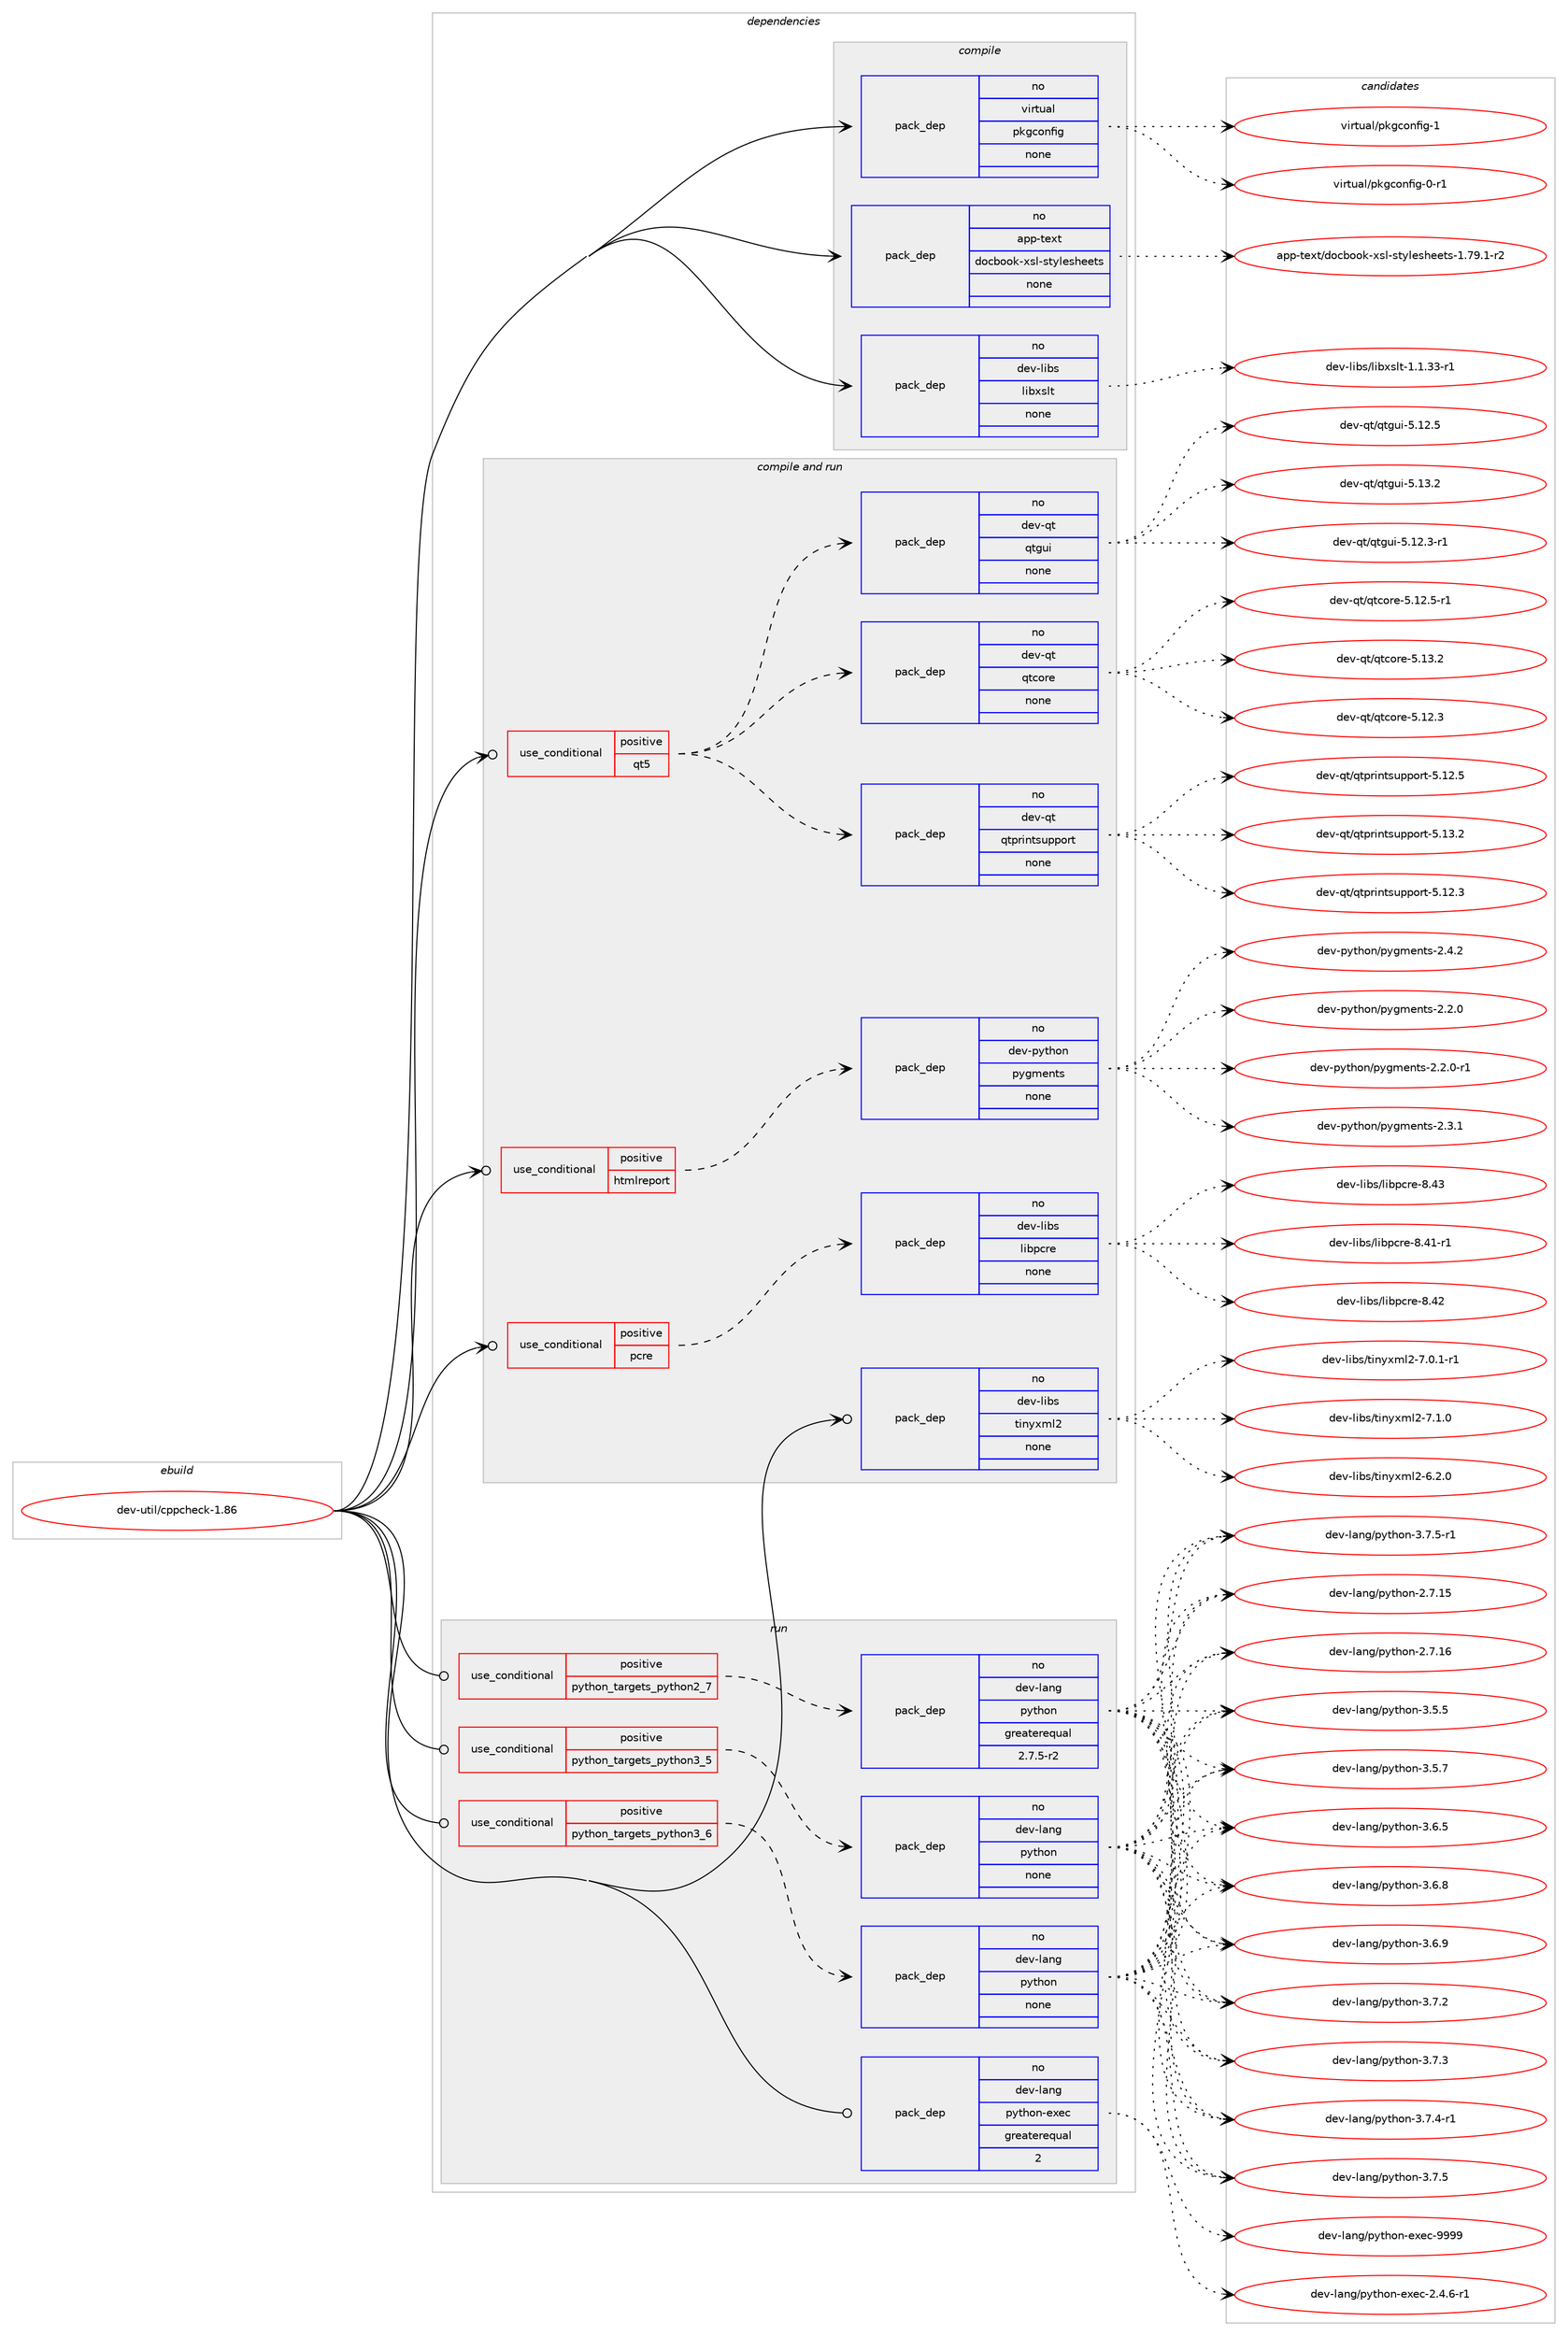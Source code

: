 digraph prolog {

# *************
# Graph options
# *************

newrank=true;
concentrate=true;
compound=true;
graph [rankdir=LR,fontname=Helvetica,fontsize=10,ranksep=1.5];#, ranksep=2.5, nodesep=0.2];
edge  [arrowhead=vee];
node  [fontname=Helvetica,fontsize=10];

# **********
# The ebuild
# **********

subgraph cluster_leftcol {
color=gray;
rank=same;
label=<<i>ebuild</i>>;
id [label="dev-util/cppcheck-1.86", color=red, width=4, href="../dev-util/cppcheck-1.86.svg"];
}

# ****************
# The dependencies
# ****************

subgraph cluster_midcol {
color=gray;
label=<<i>dependencies</i>>;
subgraph cluster_compile {
fillcolor="#eeeeee";
style=filled;
label=<<i>compile</i>>;
subgraph pack532972 {
dependency727247 [label=<<TABLE BORDER="0" CELLBORDER="1" CELLSPACING="0" CELLPADDING="4" WIDTH="220"><TR><TD ROWSPAN="6" CELLPADDING="30">pack_dep</TD></TR><TR><TD WIDTH="110">no</TD></TR><TR><TD>app-text</TD></TR><TR><TD>docbook-xsl-stylesheets</TD></TR><TR><TD>none</TD></TR><TR><TD></TD></TR></TABLE>>, shape=none, color=blue];
}
id:e -> dependency727247:w [weight=20,style="solid",arrowhead="vee"];
subgraph pack532973 {
dependency727248 [label=<<TABLE BORDER="0" CELLBORDER="1" CELLSPACING="0" CELLPADDING="4" WIDTH="220"><TR><TD ROWSPAN="6" CELLPADDING="30">pack_dep</TD></TR><TR><TD WIDTH="110">no</TD></TR><TR><TD>dev-libs</TD></TR><TR><TD>libxslt</TD></TR><TR><TD>none</TD></TR><TR><TD></TD></TR></TABLE>>, shape=none, color=blue];
}
id:e -> dependency727248:w [weight=20,style="solid",arrowhead="vee"];
subgraph pack532974 {
dependency727249 [label=<<TABLE BORDER="0" CELLBORDER="1" CELLSPACING="0" CELLPADDING="4" WIDTH="220"><TR><TD ROWSPAN="6" CELLPADDING="30">pack_dep</TD></TR><TR><TD WIDTH="110">no</TD></TR><TR><TD>virtual</TD></TR><TR><TD>pkgconfig</TD></TR><TR><TD>none</TD></TR><TR><TD></TD></TR></TABLE>>, shape=none, color=blue];
}
id:e -> dependency727249:w [weight=20,style="solid",arrowhead="vee"];
}
subgraph cluster_compileandrun {
fillcolor="#eeeeee";
style=filled;
label=<<i>compile and run</i>>;
subgraph cond182153 {
dependency727250 [label=<<TABLE BORDER="0" CELLBORDER="1" CELLSPACING="0" CELLPADDING="4"><TR><TD ROWSPAN="3" CELLPADDING="10">use_conditional</TD></TR><TR><TD>positive</TD></TR><TR><TD>htmlreport</TD></TR></TABLE>>, shape=none, color=red];
subgraph pack532975 {
dependency727251 [label=<<TABLE BORDER="0" CELLBORDER="1" CELLSPACING="0" CELLPADDING="4" WIDTH="220"><TR><TD ROWSPAN="6" CELLPADDING="30">pack_dep</TD></TR><TR><TD WIDTH="110">no</TD></TR><TR><TD>dev-python</TD></TR><TR><TD>pygments</TD></TR><TR><TD>none</TD></TR><TR><TD></TD></TR></TABLE>>, shape=none, color=blue];
}
dependency727250:e -> dependency727251:w [weight=20,style="dashed",arrowhead="vee"];
}
id:e -> dependency727250:w [weight=20,style="solid",arrowhead="odotvee"];
subgraph cond182154 {
dependency727252 [label=<<TABLE BORDER="0" CELLBORDER="1" CELLSPACING="0" CELLPADDING="4"><TR><TD ROWSPAN="3" CELLPADDING="10">use_conditional</TD></TR><TR><TD>positive</TD></TR><TR><TD>pcre</TD></TR></TABLE>>, shape=none, color=red];
subgraph pack532976 {
dependency727253 [label=<<TABLE BORDER="0" CELLBORDER="1" CELLSPACING="0" CELLPADDING="4" WIDTH="220"><TR><TD ROWSPAN="6" CELLPADDING="30">pack_dep</TD></TR><TR><TD WIDTH="110">no</TD></TR><TR><TD>dev-libs</TD></TR><TR><TD>libpcre</TD></TR><TR><TD>none</TD></TR><TR><TD></TD></TR></TABLE>>, shape=none, color=blue];
}
dependency727252:e -> dependency727253:w [weight=20,style="dashed",arrowhead="vee"];
}
id:e -> dependency727252:w [weight=20,style="solid",arrowhead="odotvee"];
subgraph cond182155 {
dependency727254 [label=<<TABLE BORDER="0" CELLBORDER="1" CELLSPACING="0" CELLPADDING="4"><TR><TD ROWSPAN="3" CELLPADDING="10">use_conditional</TD></TR><TR><TD>positive</TD></TR><TR><TD>qt5</TD></TR></TABLE>>, shape=none, color=red];
subgraph pack532977 {
dependency727255 [label=<<TABLE BORDER="0" CELLBORDER="1" CELLSPACING="0" CELLPADDING="4" WIDTH="220"><TR><TD ROWSPAN="6" CELLPADDING="30">pack_dep</TD></TR><TR><TD WIDTH="110">no</TD></TR><TR><TD>dev-qt</TD></TR><TR><TD>qtcore</TD></TR><TR><TD>none</TD></TR><TR><TD></TD></TR></TABLE>>, shape=none, color=blue];
}
dependency727254:e -> dependency727255:w [weight=20,style="dashed",arrowhead="vee"];
subgraph pack532978 {
dependency727256 [label=<<TABLE BORDER="0" CELLBORDER="1" CELLSPACING="0" CELLPADDING="4" WIDTH="220"><TR><TD ROWSPAN="6" CELLPADDING="30">pack_dep</TD></TR><TR><TD WIDTH="110">no</TD></TR><TR><TD>dev-qt</TD></TR><TR><TD>qtgui</TD></TR><TR><TD>none</TD></TR><TR><TD></TD></TR></TABLE>>, shape=none, color=blue];
}
dependency727254:e -> dependency727256:w [weight=20,style="dashed",arrowhead="vee"];
subgraph pack532979 {
dependency727257 [label=<<TABLE BORDER="0" CELLBORDER="1" CELLSPACING="0" CELLPADDING="4" WIDTH="220"><TR><TD ROWSPAN="6" CELLPADDING="30">pack_dep</TD></TR><TR><TD WIDTH="110">no</TD></TR><TR><TD>dev-qt</TD></TR><TR><TD>qtprintsupport</TD></TR><TR><TD>none</TD></TR><TR><TD></TD></TR></TABLE>>, shape=none, color=blue];
}
dependency727254:e -> dependency727257:w [weight=20,style="dashed",arrowhead="vee"];
}
id:e -> dependency727254:w [weight=20,style="solid",arrowhead="odotvee"];
subgraph pack532980 {
dependency727258 [label=<<TABLE BORDER="0" CELLBORDER="1" CELLSPACING="0" CELLPADDING="4" WIDTH="220"><TR><TD ROWSPAN="6" CELLPADDING="30">pack_dep</TD></TR><TR><TD WIDTH="110">no</TD></TR><TR><TD>dev-libs</TD></TR><TR><TD>tinyxml2</TD></TR><TR><TD>none</TD></TR><TR><TD></TD></TR></TABLE>>, shape=none, color=blue];
}
id:e -> dependency727258:w [weight=20,style="solid",arrowhead="odotvee"];
}
subgraph cluster_run {
fillcolor="#eeeeee";
style=filled;
label=<<i>run</i>>;
subgraph cond182156 {
dependency727259 [label=<<TABLE BORDER="0" CELLBORDER="1" CELLSPACING="0" CELLPADDING="4"><TR><TD ROWSPAN="3" CELLPADDING="10">use_conditional</TD></TR><TR><TD>positive</TD></TR><TR><TD>python_targets_python2_7</TD></TR></TABLE>>, shape=none, color=red];
subgraph pack532981 {
dependency727260 [label=<<TABLE BORDER="0" CELLBORDER="1" CELLSPACING="0" CELLPADDING="4" WIDTH="220"><TR><TD ROWSPAN="6" CELLPADDING="30">pack_dep</TD></TR><TR><TD WIDTH="110">no</TD></TR><TR><TD>dev-lang</TD></TR><TR><TD>python</TD></TR><TR><TD>greaterequal</TD></TR><TR><TD>2.7.5-r2</TD></TR></TABLE>>, shape=none, color=blue];
}
dependency727259:e -> dependency727260:w [weight=20,style="dashed",arrowhead="vee"];
}
id:e -> dependency727259:w [weight=20,style="solid",arrowhead="odot"];
subgraph cond182157 {
dependency727261 [label=<<TABLE BORDER="0" CELLBORDER="1" CELLSPACING="0" CELLPADDING="4"><TR><TD ROWSPAN="3" CELLPADDING="10">use_conditional</TD></TR><TR><TD>positive</TD></TR><TR><TD>python_targets_python3_5</TD></TR></TABLE>>, shape=none, color=red];
subgraph pack532982 {
dependency727262 [label=<<TABLE BORDER="0" CELLBORDER="1" CELLSPACING="0" CELLPADDING="4" WIDTH="220"><TR><TD ROWSPAN="6" CELLPADDING="30">pack_dep</TD></TR><TR><TD WIDTH="110">no</TD></TR><TR><TD>dev-lang</TD></TR><TR><TD>python</TD></TR><TR><TD>none</TD></TR><TR><TD></TD></TR></TABLE>>, shape=none, color=blue];
}
dependency727261:e -> dependency727262:w [weight=20,style="dashed",arrowhead="vee"];
}
id:e -> dependency727261:w [weight=20,style="solid",arrowhead="odot"];
subgraph cond182158 {
dependency727263 [label=<<TABLE BORDER="0" CELLBORDER="1" CELLSPACING="0" CELLPADDING="4"><TR><TD ROWSPAN="3" CELLPADDING="10">use_conditional</TD></TR><TR><TD>positive</TD></TR><TR><TD>python_targets_python3_6</TD></TR></TABLE>>, shape=none, color=red];
subgraph pack532983 {
dependency727264 [label=<<TABLE BORDER="0" CELLBORDER="1" CELLSPACING="0" CELLPADDING="4" WIDTH="220"><TR><TD ROWSPAN="6" CELLPADDING="30">pack_dep</TD></TR><TR><TD WIDTH="110">no</TD></TR><TR><TD>dev-lang</TD></TR><TR><TD>python</TD></TR><TR><TD>none</TD></TR><TR><TD></TD></TR></TABLE>>, shape=none, color=blue];
}
dependency727263:e -> dependency727264:w [weight=20,style="dashed",arrowhead="vee"];
}
id:e -> dependency727263:w [weight=20,style="solid",arrowhead="odot"];
subgraph pack532984 {
dependency727265 [label=<<TABLE BORDER="0" CELLBORDER="1" CELLSPACING="0" CELLPADDING="4" WIDTH="220"><TR><TD ROWSPAN="6" CELLPADDING="30">pack_dep</TD></TR><TR><TD WIDTH="110">no</TD></TR><TR><TD>dev-lang</TD></TR><TR><TD>python-exec</TD></TR><TR><TD>greaterequal</TD></TR><TR><TD>2</TD></TR></TABLE>>, shape=none, color=blue];
}
id:e -> dependency727265:w [weight=20,style="solid",arrowhead="odot"];
}
}

# **************
# The candidates
# **************

subgraph cluster_choices {
rank=same;
color=gray;
label=<<i>candidates</i>>;

subgraph choice532972 {
color=black;
nodesep=1;
choice97112112451161011201164710011199981111111074512011510845115116121108101115104101101116115454946555746494511450 [label="app-text/docbook-xsl-stylesheets-1.79.1-r2", color=red, width=4,href="../app-text/docbook-xsl-stylesheets-1.79.1-r2.svg"];
dependency727247:e -> choice97112112451161011201164710011199981111111074512011510845115116121108101115104101101116115454946555746494511450:w [style=dotted,weight="100"];
}
subgraph choice532973 {
color=black;
nodesep=1;
choice10010111845108105981154710810598120115108116454946494651514511449 [label="dev-libs/libxslt-1.1.33-r1", color=red, width=4,href="../dev-libs/libxslt-1.1.33-r1.svg"];
dependency727248:e -> choice10010111845108105981154710810598120115108116454946494651514511449:w [style=dotted,weight="100"];
}
subgraph choice532974 {
color=black;
nodesep=1;
choice11810511411611797108471121071039911111010210510345484511449 [label="virtual/pkgconfig-0-r1", color=red, width=4,href="../virtual/pkgconfig-0-r1.svg"];
choice1181051141161179710847112107103991111101021051034549 [label="virtual/pkgconfig-1", color=red, width=4,href="../virtual/pkgconfig-1.svg"];
dependency727249:e -> choice11810511411611797108471121071039911111010210510345484511449:w [style=dotted,weight="100"];
dependency727249:e -> choice1181051141161179710847112107103991111101021051034549:w [style=dotted,weight="100"];
}
subgraph choice532975 {
color=black;
nodesep=1;
choice1001011184511212111610411111047112121103109101110116115455046504648 [label="dev-python/pygments-2.2.0", color=red, width=4,href="../dev-python/pygments-2.2.0.svg"];
choice10010111845112121116104111110471121211031091011101161154550465046484511449 [label="dev-python/pygments-2.2.0-r1", color=red, width=4,href="../dev-python/pygments-2.2.0-r1.svg"];
choice1001011184511212111610411111047112121103109101110116115455046514649 [label="dev-python/pygments-2.3.1", color=red, width=4,href="../dev-python/pygments-2.3.1.svg"];
choice1001011184511212111610411111047112121103109101110116115455046524650 [label="dev-python/pygments-2.4.2", color=red, width=4,href="../dev-python/pygments-2.4.2.svg"];
dependency727251:e -> choice1001011184511212111610411111047112121103109101110116115455046504648:w [style=dotted,weight="100"];
dependency727251:e -> choice10010111845112121116104111110471121211031091011101161154550465046484511449:w [style=dotted,weight="100"];
dependency727251:e -> choice1001011184511212111610411111047112121103109101110116115455046514649:w [style=dotted,weight="100"];
dependency727251:e -> choice1001011184511212111610411111047112121103109101110116115455046524650:w [style=dotted,weight="100"];
}
subgraph choice532976 {
color=black;
nodesep=1;
choice100101118451081059811547108105981129911410145564652494511449 [label="dev-libs/libpcre-8.41-r1", color=red, width=4,href="../dev-libs/libpcre-8.41-r1.svg"];
choice10010111845108105981154710810598112991141014556465250 [label="dev-libs/libpcre-8.42", color=red, width=4,href="../dev-libs/libpcre-8.42.svg"];
choice10010111845108105981154710810598112991141014556465251 [label="dev-libs/libpcre-8.43", color=red, width=4,href="../dev-libs/libpcre-8.43.svg"];
dependency727253:e -> choice100101118451081059811547108105981129911410145564652494511449:w [style=dotted,weight="100"];
dependency727253:e -> choice10010111845108105981154710810598112991141014556465250:w [style=dotted,weight="100"];
dependency727253:e -> choice10010111845108105981154710810598112991141014556465251:w [style=dotted,weight="100"];
}
subgraph choice532977 {
color=black;
nodesep=1;
choice10010111845113116471131169911111410145534649504651 [label="dev-qt/qtcore-5.12.3", color=red, width=4,href="../dev-qt/qtcore-5.12.3.svg"];
choice100101118451131164711311699111114101455346495046534511449 [label="dev-qt/qtcore-5.12.5-r1", color=red, width=4,href="../dev-qt/qtcore-5.12.5-r1.svg"];
choice10010111845113116471131169911111410145534649514650 [label="dev-qt/qtcore-5.13.2", color=red, width=4,href="../dev-qt/qtcore-5.13.2.svg"];
dependency727255:e -> choice10010111845113116471131169911111410145534649504651:w [style=dotted,weight="100"];
dependency727255:e -> choice100101118451131164711311699111114101455346495046534511449:w [style=dotted,weight="100"];
dependency727255:e -> choice10010111845113116471131169911111410145534649514650:w [style=dotted,weight="100"];
}
subgraph choice532978 {
color=black;
nodesep=1;
choice1001011184511311647113116103117105455346495046514511449 [label="dev-qt/qtgui-5.12.3-r1", color=red, width=4,href="../dev-qt/qtgui-5.12.3-r1.svg"];
choice100101118451131164711311610311710545534649504653 [label="dev-qt/qtgui-5.12.5", color=red, width=4,href="../dev-qt/qtgui-5.12.5.svg"];
choice100101118451131164711311610311710545534649514650 [label="dev-qt/qtgui-5.13.2", color=red, width=4,href="../dev-qt/qtgui-5.13.2.svg"];
dependency727256:e -> choice1001011184511311647113116103117105455346495046514511449:w [style=dotted,weight="100"];
dependency727256:e -> choice100101118451131164711311610311710545534649504653:w [style=dotted,weight="100"];
dependency727256:e -> choice100101118451131164711311610311710545534649514650:w [style=dotted,weight="100"];
}
subgraph choice532979 {
color=black;
nodesep=1;
choice100101118451131164711311611211410511011611511711211211111411645534649504651 [label="dev-qt/qtprintsupport-5.12.3", color=red, width=4,href="../dev-qt/qtprintsupport-5.12.3.svg"];
choice100101118451131164711311611211410511011611511711211211111411645534649504653 [label="dev-qt/qtprintsupport-5.12.5", color=red, width=4,href="../dev-qt/qtprintsupport-5.12.5.svg"];
choice100101118451131164711311611211410511011611511711211211111411645534649514650 [label="dev-qt/qtprintsupport-5.13.2", color=red, width=4,href="../dev-qt/qtprintsupport-5.13.2.svg"];
dependency727257:e -> choice100101118451131164711311611211410511011611511711211211111411645534649504651:w [style=dotted,weight="100"];
dependency727257:e -> choice100101118451131164711311611211410511011611511711211211111411645534649504653:w [style=dotted,weight="100"];
dependency727257:e -> choice100101118451131164711311611211410511011611511711211211111411645534649514650:w [style=dotted,weight="100"];
}
subgraph choice532980 {
color=black;
nodesep=1;
choice10010111845108105981154711610511012112010910850455446504648 [label="dev-libs/tinyxml2-6.2.0", color=red, width=4,href="../dev-libs/tinyxml2-6.2.0.svg"];
choice100101118451081059811547116105110121120109108504555464846494511449 [label="dev-libs/tinyxml2-7.0.1-r1", color=red, width=4,href="../dev-libs/tinyxml2-7.0.1-r1.svg"];
choice10010111845108105981154711610511012112010910850455546494648 [label="dev-libs/tinyxml2-7.1.0", color=red, width=4,href="../dev-libs/tinyxml2-7.1.0.svg"];
dependency727258:e -> choice10010111845108105981154711610511012112010910850455446504648:w [style=dotted,weight="100"];
dependency727258:e -> choice100101118451081059811547116105110121120109108504555464846494511449:w [style=dotted,weight="100"];
dependency727258:e -> choice10010111845108105981154711610511012112010910850455546494648:w [style=dotted,weight="100"];
}
subgraph choice532981 {
color=black;
nodesep=1;
choice10010111845108971101034711212111610411111045504655464953 [label="dev-lang/python-2.7.15", color=red, width=4,href="../dev-lang/python-2.7.15.svg"];
choice10010111845108971101034711212111610411111045504655464954 [label="dev-lang/python-2.7.16", color=red, width=4,href="../dev-lang/python-2.7.16.svg"];
choice100101118451089711010347112121116104111110455146534653 [label="dev-lang/python-3.5.5", color=red, width=4,href="../dev-lang/python-3.5.5.svg"];
choice100101118451089711010347112121116104111110455146534655 [label="dev-lang/python-3.5.7", color=red, width=4,href="../dev-lang/python-3.5.7.svg"];
choice100101118451089711010347112121116104111110455146544653 [label="dev-lang/python-3.6.5", color=red, width=4,href="../dev-lang/python-3.6.5.svg"];
choice100101118451089711010347112121116104111110455146544656 [label="dev-lang/python-3.6.8", color=red, width=4,href="../dev-lang/python-3.6.8.svg"];
choice100101118451089711010347112121116104111110455146544657 [label="dev-lang/python-3.6.9", color=red, width=4,href="../dev-lang/python-3.6.9.svg"];
choice100101118451089711010347112121116104111110455146554650 [label="dev-lang/python-3.7.2", color=red, width=4,href="../dev-lang/python-3.7.2.svg"];
choice100101118451089711010347112121116104111110455146554651 [label="dev-lang/python-3.7.3", color=red, width=4,href="../dev-lang/python-3.7.3.svg"];
choice1001011184510897110103471121211161041111104551465546524511449 [label="dev-lang/python-3.7.4-r1", color=red, width=4,href="../dev-lang/python-3.7.4-r1.svg"];
choice100101118451089711010347112121116104111110455146554653 [label="dev-lang/python-3.7.5", color=red, width=4,href="../dev-lang/python-3.7.5.svg"];
choice1001011184510897110103471121211161041111104551465546534511449 [label="dev-lang/python-3.7.5-r1", color=red, width=4,href="../dev-lang/python-3.7.5-r1.svg"];
dependency727260:e -> choice10010111845108971101034711212111610411111045504655464953:w [style=dotted,weight="100"];
dependency727260:e -> choice10010111845108971101034711212111610411111045504655464954:w [style=dotted,weight="100"];
dependency727260:e -> choice100101118451089711010347112121116104111110455146534653:w [style=dotted,weight="100"];
dependency727260:e -> choice100101118451089711010347112121116104111110455146534655:w [style=dotted,weight="100"];
dependency727260:e -> choice100101118451089711010347112121116104111110455146544653:w [style=dotted,weight="100"];
dependency727260:e -> choice100101118451089711010347112121116104111110455146544656:w [style=dotted,weight="100"];
dependency727260:e -> choice100101118451089711010347112121116104111110455146544657:w [style=dotted,weight="100"];
dependency727260:e -> choice100101118451089711010347112121116104111110455146554650:w [style=dotted,weight="100"];
dependency727260:e -> choice100101118451089711010347112121116104111110455146554651:w [style=dotted,weight="100"];
dependency727260:e -> choice1001011184510897110103471121211161041111104551465546524511449:w [style=dotted,weight="100"];
dependency727260:e -> choice100101118451089711010347112121116104111110455146554653:w [style=dotted,weight="100"];
dependency727260:e -> choice1001011184510897110103471121211161041111104551465546534511449:w [style=dotted,weight="100"];
}
subgraph choice532982 {
color=black;
nodesep=1;
choice10010111845108971101034711212111610411111045504655464953 [label="dev-lang/python-2.7.15", color=red, width=4,href="../dev-lang/python-2.7.15.svg"];
choice10010111845108971101034711212111610411111045504655464954 [label="dev-lang/python-2.7.16", color=red, width=4,href="../dev-lang/python-2.7.16.svg"];
choice100101118451089711010347112121116104111110455146534653 [label="dev-lang/python-3.5.5", color=red, width=4,href="../dev-lang/python-3.5.5.svg"];
choice100101118451089711010347112121116104111110455146534655 [label="dev-lang/python-3.5.7", color=red, width=4,href="../dev-lang/python-3.5.7.svg"];
choice100101118451089711010347112121116104111110455146544653 [label="dev-lang/python-3.6.5", color=red, width=4,href="../dev-lang/python-3.6.5.svg"];
choice100101118451089711010347112121116104111110455146544656 [label="dev-lang/python-3.6.8", color=red, width=4,href="../dev-lang/python-3.6.8.svg"];
choice100101118451089711010347112121116104111110455146544657 [label="dev-lang/python-3.6.9", color=red, width=4,href="../dev-lang/python-3.6.9.svg"];
choice100101118451089711010347112121116104111110455146554650 [label="dev-lang/python-3.7.2", color=red, width=4,href="../dev-lang/python-3.7.2.svg"];
choice100101118451089711010347112121116104111110455146554651 [label="dev-lang/python-3.7.3", color=red, width=4,href="../dev-lang/python-3.7.3.svg"];
choice1001011184510897110103471121211161041111104551465546524511449 [label="dev-lang/python-3.7.4-r1", color=red, width=4,href="../dev-lang/python-3.7.4-r1.svg"];
choice100101118451089711010347112121116104111110455146554653 [label="dev-lang/python-3.7.5", color=red, width=4,href="../dev-lang/python-3.7.5.svg"];
choice1001011184510897110103471121211161041111104551465546534511449 [label="dev-lang/python-3.7.5-r1", color=red, width=4,href="../dev-lang/python-3.7.5-r1.svg"];
dependency727262:e -> choice10010111845108971101034711212111610411111045504655464953:w [style=dotted,weight="100"];
dependency727262:e -> choice10010111845108971101034711212111610411111045504655464954:w [style=dotted,weight="100"];
dependency727262:e -> choice100101118451089711010347112121116104111110455146534653:w [style=dotted,weight="100"];
dependency727262:e -> choice100101118451089711010347112121116104111110455146534655:w [style=dotted,weight="100"];
dependency727262:e -> choice100101118451089711010347112121116104111110455146544653:w [style=dotted,weight="100"];
dependency727262:e -> choice100101118451089711010347112121116104111110455146544656:w [style=dotted,weight="100"];
dependency727262:e -> choice100101118451089711010347112121116104111110455146544657:w [style=dotted,weight="100"];
dependency727262:e -> choice100101118451089711010347112121116104111110455146554650:w [style=dotted,weight="100"];
dependency727262:e -> choice100101118451089711010347112121116104111110455146554651:w [style=dotted,weight="100"];
dependency727262:e -> choice1001011184510897110103471121211161041111104551465546524511449:w [style=dotted,weight="100"];
dependency727262:e -> choice100101118451089711010347112121116104111110455146554653:w [style=dotted,weight="100"];
dependency727262:e -> choice1001011184510897110103471121211161041111104551465546534511449:w [style=dotted,weight="100"];
}
subgraph choice532983 {
color=black;
nodesep=1;
choice10010111845108971101034711212111610411111045504655464953 [label="dev-lang/python-2.7.15", color=red, width=4,href="../dev-lang/python-2.7.15.svg"];
choice10010111845108971101034711212111610411111045504655464954 [label="dev-lang/python-2.7.16", color=red, width=4,href="../dev-lang/python-2.7.16.svg"];
choice100101118451089711010347112121116104111110455146534653 [label="dev-lang/python-3.5.5", color=red, width=4,href="../dev-lang/python-3.5.5.svg"];
choice100101118451089711010347112121116104111110455146534655 [label="dev-lang/python-3.5.7", color=red, width=4,href="../dev-lang/python-3.5.7.svg"];
choice100101118451089711010347112121116104111110455146544653 [label="dev-lang/python-3.6.5", color=red, width=4,href="../dev-lang/python-3.6.5.svg"];
choice100101118451089711010347112121116104111110455146544656 [label="dev-lang/python-3.6.8", color=red, width=4,href="../dev-lang/python-3.6.8.svg"];
choice100101118451089711010347112121116104111110455146544657 [label="dev-lang/python-3.6.9", color=red, width=4,href="../dev-lang/python-3.6.9.svg"];
choice100101118451089711010347112121116104111110455146554650 [label="dev-lang/python-3.7.2", color=red, width=4,href="../dev-lang/python-3.7.2.svg"];
choice100101118451089711010347112121116104111110455146554651 [label="dev-lang/python-3.7.3", color=red, width=4,href="../dev-lang/python-3.7.3.svg"];
choice1001011184510897110103471121211161041111104551465546524511449 [label="dev-lang/python-3.7.4-r1", color=red, width=4,href="../dev-lang/python-3.7.4-r1.svg"];
choice100101118451089711010347112121116104111110455146554653 [label="dev-lang/python-3.7.5", color=red, width=4,href="../dev-lang/python-3.7.5.svg"];
choice1001011184510897110103471121211161041111104551465546534511449 [label="dev-lang/python-3.7.5-r1", color=red, width=4,href="../dev-lang/python-3.7.5-r1.svg"];
dependency727264:e -> choice10010111845108971101034711212111610411111045504655464953:w [style=dotted,weight="100"];
dependency727264:e -> choice10010111845108971101034711212111610411111045504655464954:w [style=dotted,weight="100"];
dependency727264:e -> choice100101118451089711010347112121116104111110455146534653:w [style=dotted,weight="100"];
dependency727264:e -> choice100101118451089711010347112121116104111110455146534655:w [style=dotted,weight="100"];
dependency727264:e -> choice100101118451089711010347112121116104111110455146544653:w [style=dotted,weight="100"];
dependency727264:e -> choice100101118451089711010347112121116104111110455146544656:w [style=dotted,weight="100"];
dependency727264:e -> choice100101118451089711010347112121116104111110455146544657:w [style=dotted,weight="100"];
dependency727264:e -> choice100101118451089711010347112121116104111110455146554650:w [style=dotted,weight="100"];
dependency727264:e -> choice100101118451089711010347112121116104111110455146554651:w [style=dotted,weight="100"];
dependency727264:e -> choice1001011184510897110103471121211161041111104551465546524511449:w [style=dotted,weight="100"];
dependency727264:e -> choice100101118451089711010347112121116104111110455146554653:w [style=dotted,weight="100"];
dependency727264:e -> choice1001011184510897110103471121211161041111104551465546534511449:w [style=dotted,weight="100"];
}
subgraph choice532984 {
color=black;
nodesep=1;
choice10010111845108971101034711212111610411111045101120101994550465246544511449 [label="dev-lang/python-exec-2.4.6-r1", color=red, width=4,href="../dev-lang/python-exec-2.4.6-r1.svg"];
choice10010111845108971101034711212111610411111045101120101994557575757 [label="dev-lang/python-exec-9999", color=red, width=4,href="../dev-lang/python-exec-9999.svg"];
dependency727265:e -> choice10010111845108971101034711212111610411111045101120101994550465246544511449:w [style=dotted,weight="100"];
dependency727265:e -> choice10010111845108971101034711212111610411111045101120101994557575757:w [style=dotted,weight="100"];
}
}

}
